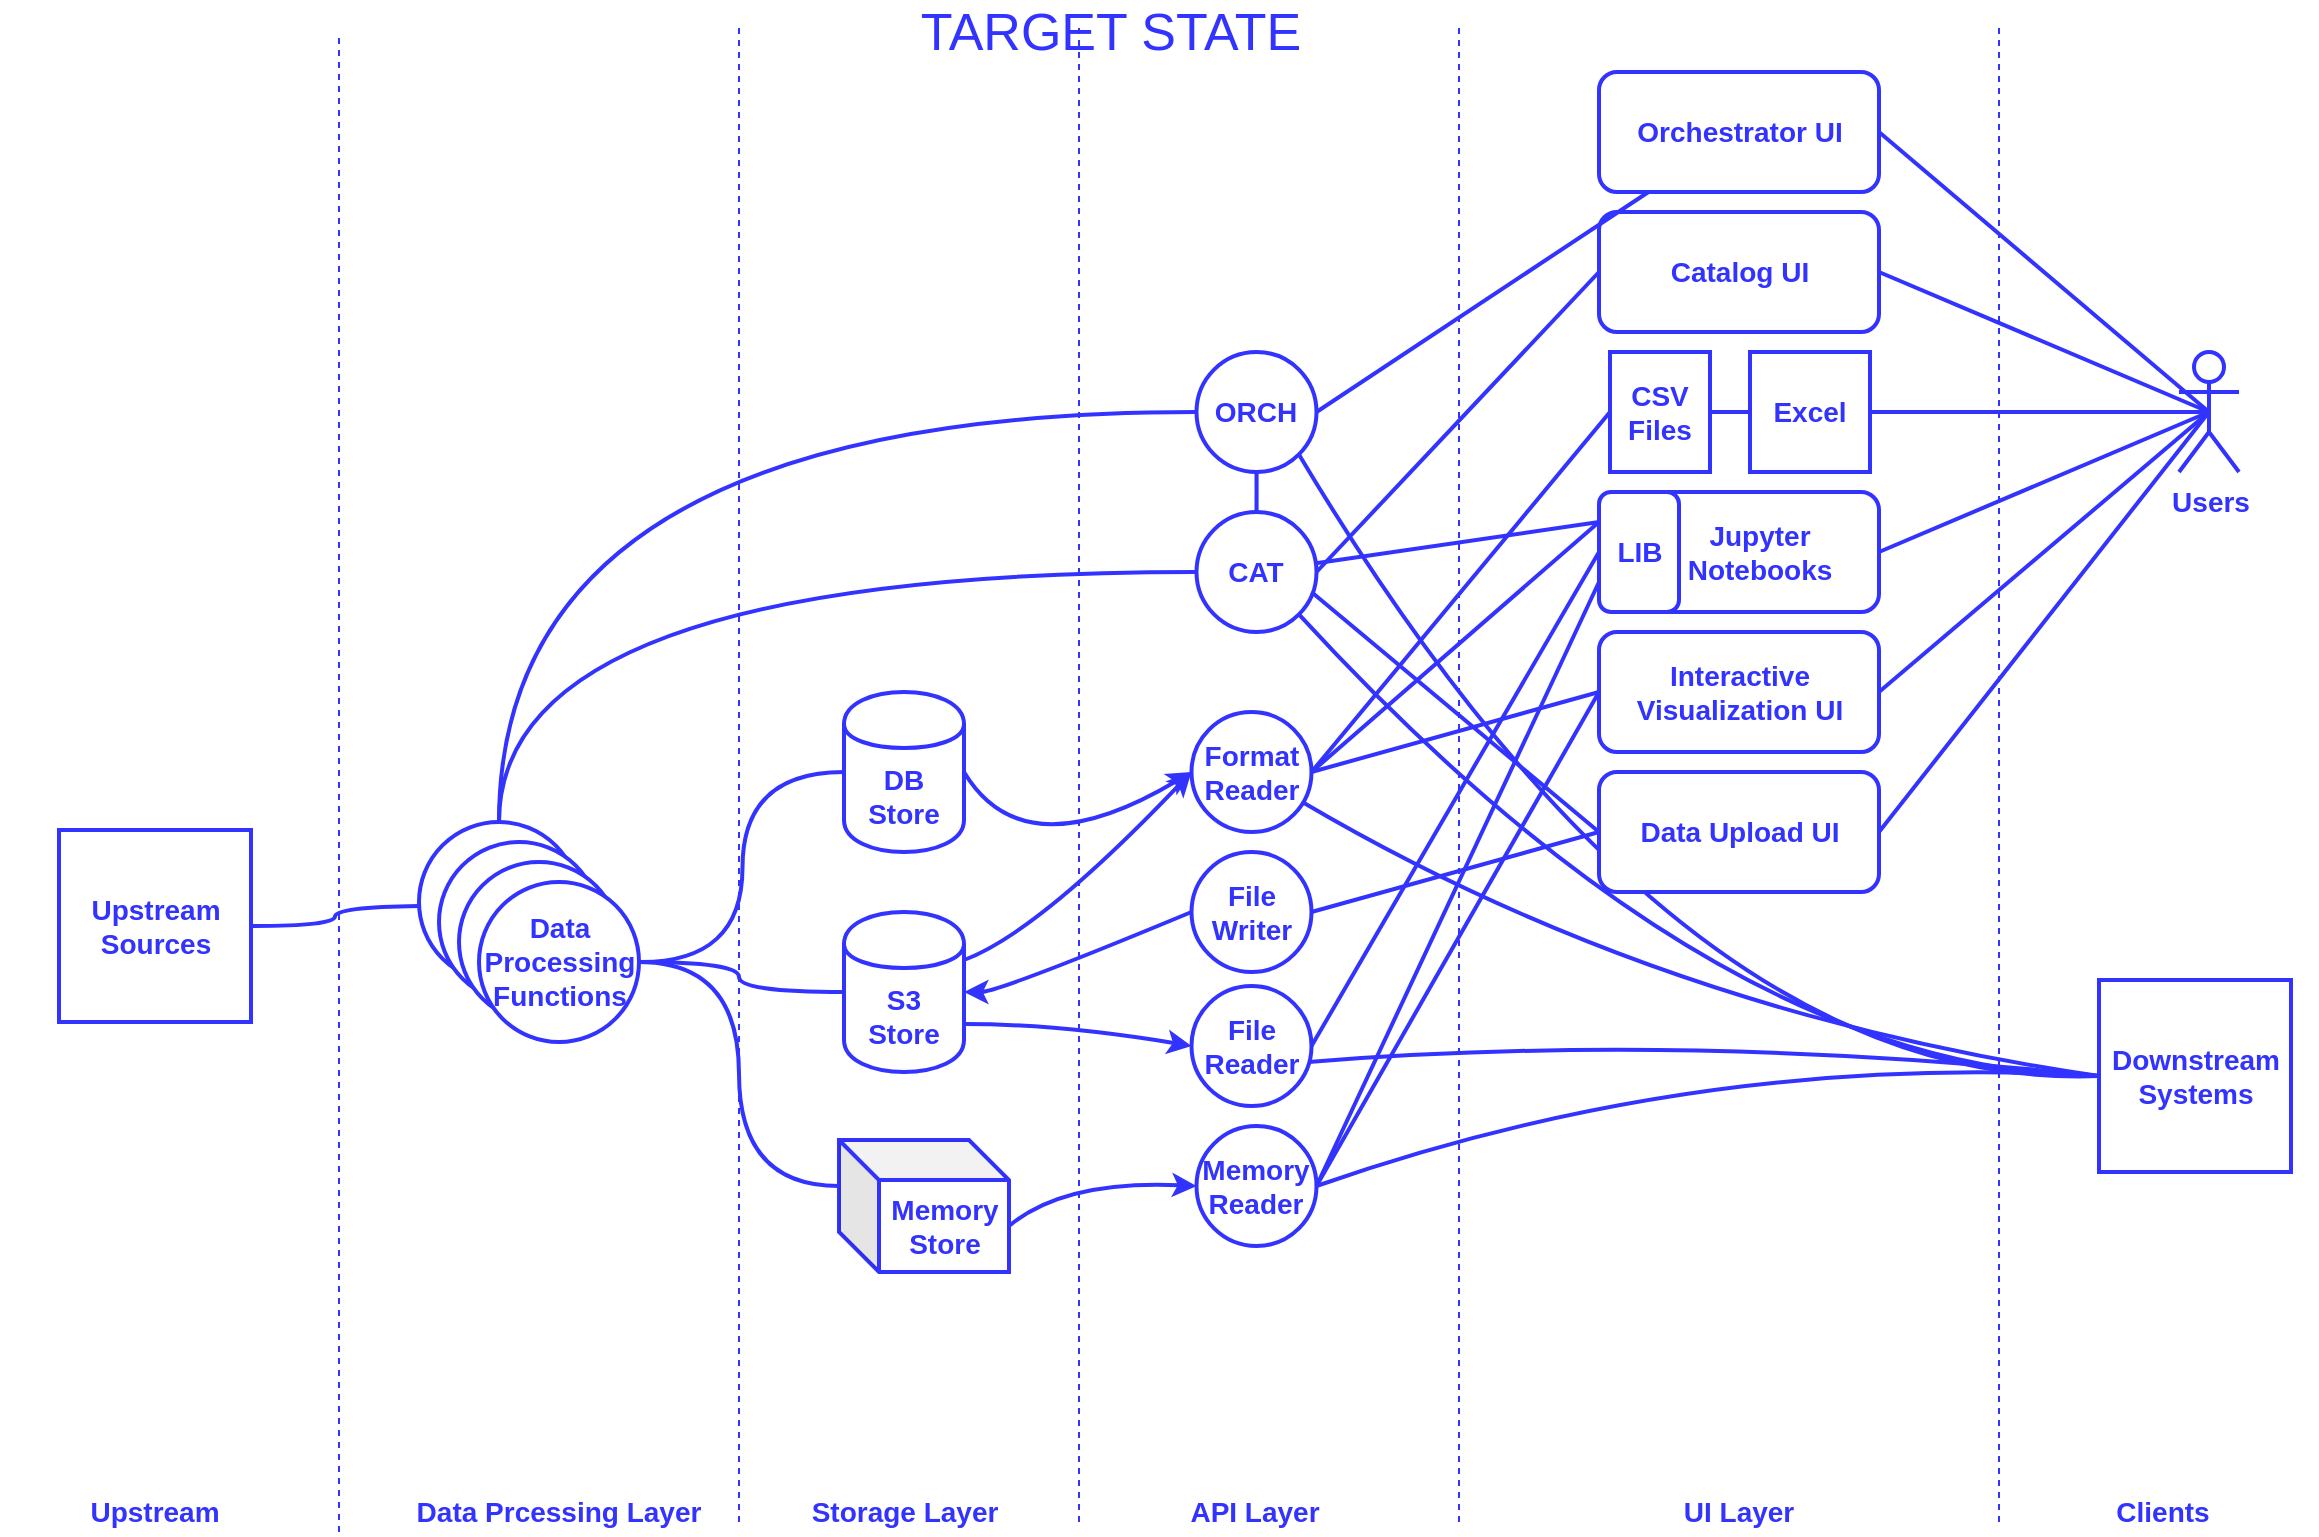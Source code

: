 <mxfile version="12.9.12" type="github">
  <diagram id="r2NSekNp3wbSOlfvAG0S" name="Page-1">
    <mxGraphModel dx="1630" dy="925" grid="1" gridSize="10" guides="1" tooltips="1" connect="1" arrows="1" fold="1" page="1" pageScale="1" pageWidth="1169" pageHeight="827" math="0" shadow="0">
      <root>
        <mxCell id="0" />
        <mxCell id="1" parent="0" />
        <mxCell id="Jqj_em_PHmAIY5iKjUlL-1" value="&lt;div&gt;&lt;font style=&quot;font-size: 14px&quot; color=&quot;#3333FF&quot;&gt;&lt;b&gt;S3 &lt;br&gt;&lt;/b&gt;&lt;/font&gt;&lt;/div&gt;&lt;div&gt;&lt;font style=&quot;font-size: 14px&quot; color=&quot;#3333FF&quot;&gt;&lt;b&gt;Store&lt;/b&gt;&lt;/font&gt;&lt;/div&gt;" style="shape=cylinder;whiteSpace=wrap;html=1;boundedLbl=1;backgroundOutline=1;strokeColor=#3333FF;strokeWidth=2;fillColor=#FFFFFF;" parent="1" vertex="1">
          <mxGeometry x="427" y="460" width="60" height="80" as="geometry" />
        </mxCell>
        <mxCell id="Jqj_em_PHmAIY5iKjUlL-2" value="&lt;div&gt;&lt;font style=&quot;font-size: 14px&quot; color=&quot;#3333FF&quot;&gt;&lt;b&gt;DB&lt;br&gt;&lt;/b&gt;&lt;/font&gt;&lt;/div&gt;&lt;div&gt;&lt;font style=&quot;font-size: 14px&quot; color=&quot;#3333FF&quot;&gt;&lt;b&gt;Store&lt;/b&gt;&lt;/font&gt;&lt;/div&gt;" style="shape=cylinder;whiteSpace=wrap;html=1;boundedLbl=1;backgroundOutline=1;strokeColor=#3333FF;strokeWidth=2;fillColor=#FFFFFF;" parent="1" vertex="1">
          <mxGeometry x="427" y="350" width="60" height="80" as="geometry" />
        </mxCell>
        <mxCell id="Jqj_em_PHmAIY5iKjUlL-3" value="&lt;div&gt;&lt;font style=&quot;font-size: 14px&quot;&gt;&lt;b&gt;&lt;font style=&quot;font-size: 14px&quot; color=&quot;#3333FF&quot;&gt;Format&lt;br&gt;&lt;/font&gt;&lt;/b&gt;&lt;/font&gt;&lt;/div&gt;&lt;div&gt;&lt;font style=&quot;font-size: 14px&quot;&gt;&lt;b&gt;&lt;font style=&quot;font-size: 14px&quot; color=&quot;#3333FF&quot;&gt;Reader &lt;br&gt;&lt;/font&gt;&lt;/b&gt;&lt;/font&gt;&lt;/div&gt;" style="ellipse;whiteSpace=wrap;html=1;aspect=fixed;strokeColor=#3333FF;strokeWidth=2;fillColor=#FFFFFF;" parent="1" vertex="1">
          <mxGeometry x="600.75" y="360" width="60" height="60" as="geometry" />
        </mxCell>
        <mxCell id="Jqj_em_PHmAIY5iKjUlL-4" value="&lt;div style=&quot;font-size: 14px&quot;&gt;&lt;font style=&quot;font-size: 14px&quot;&gt;&lt;b&gt;&lt;font style=&quot;font-size: 14px&quot; color=&quot;#3333FF&quot;&gt;Memory&lt;/font&gt;&lt;/b&gt;&lt;/font&gt;&lt;/div&gt;&lt;div style=&quot;font-size: 14px&quot;&gt;&lt;font style=&quot;font-size: 14px&quot;&gt;&lt;b&gt;&lt;font style=&quot;font-size: 14px&quot; color=&quot;#3333FF&quot;&gt;Store&lt;br&gt;&lt;/font&gt;&lt;/b&gt;&lt;/font&gt;&lt;/div&gt;" style="shape=cube;whiteSpace=wrap;html=1;boundedLbl=1;backgroundOutline=1;darkOpacity=0.05;darkOpacity2=0.1;strokeColor=#3333FF;strokeWidth=2;fillColor=#FFFFFF;" parent="1" vertex="1">
          <mxGeometry x="424.5" y="574" width="85" height="66" as="geometry" />
        </mxCell>
        <mxCell id="Jqj_em_PHmAIY5iKjUlL-5" value="&lt;div&gt;&lt;font style=&quot;font-size: 14px&quot;&gt;&lt;b&gt;&lt;font style=&quot;font-size: 14px&quot; color=&quot;#3333FF&quot;&gt;File&lt;/font&gt;&lt;/b&gt;&lt;/font&gt;&lt;/div&gt;&lt;div&gt;&lt;font style=&quot;font-size: 14px&quot;&gt;&lt;b&gt;&lt;font style=&quot;font-size: 14px&quot; color=&quot;#3333FF&quot;&gt;Reader&lt;/font&gt;&lt;/b&gt;&lt;/font&gt;&lt;/div&gt;" style="ellipse;whiteSpace=wrap;html=1;aspect=fixed;strokeColor=#3333FF;strokeWidth=2;fillColor=#FFFFFF;" parent="1" vertex="1">
          <mxGeometry x="600.75" y="497" width="60" height="60" as="geometry" />
        </mxCell>
        <mxCell id="Jqj_em_PHmAIY5iKjUlL-6" value="&lt;div&gt;&lt;font style=&quot;font-size: 14px&quot;&gt;&lt;b&gt;&lt;font style=&quot;font-size: 14px&quot; color=&quot;#3333FF&quot;&gt;Memory&lt;/font&gt;&lt;/b&gt;&lt;/font&gt;&lt;/div&gt;&lt;div&gt;&lt;font style=&quot;font-size: 14px&quot;&gt;&lt;b&gt;&lt;font style=&quot;font-size: 14px&quot; color=&quot;#3333FF&quot;&gt;Reader&lt;/font&gt;&lt;/b&gt;&lt;/font&gt;&lt;/div&gt;" style="ellipse;whiteSpace=wrap;html=1;aspect=fixed;strokeColor=#3333FF;strokeWidth=2;fillColor=#FFFFFF;" parent="1" vertex="1">
          <mxGeometry x="603.25" y="567" width="60" height="60" as="geometry" />
        </mxCell>
        <mxCell id="Jqj_em_PHmAIY5iKjUlL-7" value="" style="endArrow=classic;html=1;exitX=1;exitY=0.5;exitDx=0;exitDy=0;entryX=0;entryY=0.5;entryDx=0;entryDy=0;strokeColor=#3333FF;strokeWidth=2;curved=1;" parent="1" source="Jqj_em_PHmAIY5iKjUlL-2" target="Jqj_em_PHmAIY5iKjUlL-3" edge="1">
          <mxGeometry width="50" height="50" relative="1" as="geometry">
            <mxPoint x="587" y="630" as="sourcePoint" />
            <mxPoint x="637" y="580" as="targetPoint" />
            <Array as="points">
              <mxPoint x="517" y="440" />
            </Array>
          </mxGeometry>
        </mxCell>
        <mxCell id="Jqj_em_PHmAIY5iKjUlL-8" value="" style="endArrow=classic;html=1;exitX=1;exitY=0.3;exitDx=0;exitDy=0;entryX=0;entryY=0.5;entryDx=0;entryDy=0;strokeColor=#3333FF;strokeWidth=2;curved=1;" parent="1" source="Jqj_em_PHmAIY5iKjUlL-1" target="Jqj_em_PHmAIY5iKjUlL-3" edge="1">
          <mxGeometry width="50" height="50" relative="1" as="geometry">
            <mxPoint x="497" y="400" as="sourcePoint" />
            <mxPoint x="577" y="480" as="targetPoint" />
            <Array as="points">
              <mxPoint x="524.5" y="470" />
            </Array>
          </mxGeometry>
        </mxCell>
        <mxCell id="Jqj_em_PHmAIY5iKjUlL-10" value="" style="endArrow=classic;html=1;exitX=1;exitY=0.7;exitDx=0;exitDy=0;entryX=0;entryY=0.5;entryDx=0;entryDy=0;strokeColor=#3333FF;strokeWidth=2;curved=1;" parent="1" source="Jqj_em_PHmAIY5iKjUlL-1" target="Jqj_em_PHmAIY5iKjUlL-5" edge="1">
          <mxGeometry width="50" height="50" relative="1" as="geometry">
            <mxPoint x="497" y="500" as="sourcePoint" />
            <mxPoint x="577" y="480" as="targetPoint" />
            <Array as="points">
              <mxPoint x="534.5" y="516" />
            </Array>
          </mxGeometry>
        </mxCell>
        <mxCell id="Jqj_em_PHmAIY5iKjUlL-13" value="" style="endArrow=classic;html=1;exitX=0;exitY=0;exitDx=85;exitDy=43;entryX=0;entryY=0.5;entryDx=0;entryDy=0;strokeColor=#3333FF;strokeWidth=2;exitPerimeter=0;curved=1;" parent="1" source="Jqj_em_PHmAIY5iKjUlL-4" target="Jqj_em_PHmAIY5iKjUlL-6" edge="1">
          <mxGeometry width="50" height="50" relative="1" as="geometry">
            <mxPoint x="497" y="530" as="sourcePoint" />
            <mxPoint x="597" y="524" as="targetPoint" />
            <Array as="points">
              <mxPoint x="537" y="594" />
            </Array>
          </mxGeometry>
        </mxCell>
        <mxCell id="7FE6NqRmgV_VChoBoQVg-7" style="edgeStyle=orthogonalEdgeStyle;rounded=0;orthogonalLoop=1;jettySize=auto;html=1;exitX=0.5;exitY=1;exitDx=0;exitDy=0;endArrow=none;endFill=0;strokeColor=#3333FF;strokeWidth=2;fontSize=14;fontColor=#3333FF;" edge="1" parent="1" source="Jqj_em_PHmAIY5iKjUlL-14" target="Jqj_em_PHmAIY5iKjUlL-15">
          <mxGeometry relative="1" as="geometry" />
        </mxCell>
        <mxCell id="Jqj_em_PHmAIY5iKjUlL-14" value="&lt;font color=&quot;#3333FF&quot;&gt;&lt;b&gt;&lt;font style=&quot;font-size: 14px&quot;&gt;ORCH&lt;/font&gt;&lt;/b&gt;&lt;/font&gt;" style="ellipse;whiteSpace=wrap;html=1;aspect=fixed;strokeColor=#3333FF;strokeWidth=2;fillColor=#FFFFFF;" parent="1" vertex="1">
          <mxGeometry x="603.25" y="180" width="60" height="60" as="geometry" />
        </mxCell>
        <mxCell id="Jqj_em_PHmAIY5iKjUlL-15" value="&lt;div&gt;&lt;font style=&quot;font-size: 14px&quot;&gt;&lt;b&gt;&lt;font style=&quot;font-size: 14px&quot; color=&quot;#3333FF&quot;&gt;CAT&lt;/font&gt;&lt;/b&gt;&lt;/font&gt;&lt;/div&gt;" style="ellipse;whiteSpace=wrap;html=1;aspect=fixed;strokeColor=#3333FF;strokeWidth=2;fillColor=#FFFFFF;" parent="1" vertex="1">
          <mxGeometry x="603.25" y="260" width="60" height="60" as="geometry" />
        </mxCell>
        <mxCell id="Jqj_em_PHmAIY5iKjUlL-16" value="&lt;font color=&quot;#3333FF&quot;&gt;&lt;b&gt;&lt;font style=&quot;font-size: 14px&quot;&gt;Orchestrator UI&lt;/font&gt;&lt;/b&gt;&lt;/font&gt;" style="rounded=1;whiteSpace=wrap;html=1;strokeColor=#3333FF;strokeWidth=2;fillColor=#FFFFFF;" parent="1" vertex="1">
          <mxGeometry x="804.5" y="40" width="140" height="60" as="geometry" />
        </mxCell>
        <mxCell id="Jqj_em_PHmAIY5iKjUlL-17" value="&lt;font color=&quot;#3333FF&quot;&gt;&lt;b&gt;&lt;font style=&quot;font-size: 14px&quot;&gt;Catalog UI&lt;/font&gt;&lt;/b&gt;&lt;/font&gt;" style="rounded=1;whiteSpace=wrap;html=1;strokeColor=#3333FF;strokeWidth=2;fillColor=#FFFFFF;" parent="1" vertex="1">
          <mxGeometry x="804.5" y="110" width="140" height="60" as="geometry" />
        </mxCell>
        <mxCell id="Jqj_em_PHmAIY5iKjUlL-18" value="&lt;font size=&quot;1&quot; color=&quot;#3333FF&quot;&gt;&lt;b style=&quot;font-size: 14px&quot;&gt;Users&lt;/b&gt;&lt;/font&gt;" style="shape=umlActor;verticalLabelPosition=bottom;labelBackgroundColor=#ffffff;verticalAlign=top;html=1;strokeColor=#3333FF;strokeWidth=2;fillColor=#FFFFFF;" parent="1" vertex="1">
          <mxGeometry x="1094.5" y="180" width="30" height="60" as="geometry" />
        </mxCell>
        <mxCell id="Jqj_em_PHmAIY5iKjUlL-19" value="" style="endArrow=none;html=1;strokeColor=#3333FF;strokeWidth=2;exitX=1;exitY=0.5;exitDx=0;exitDy=0;endFill=0;" parent="1" source="Jqj_em_PHmAIY5iKjUlL-14" target="Jqj_em_PHmAIY5iKjUlL-16" edge="1">
          <mxGeometry width="50" height="50" relative="1" as="geometry">
            <mxPoint x="654.5" y="640" as="sourcePoint" />
            <mxPoint x="704.5" y="590" as="targetPoint" />
          </mxGeometry>
        </mxCell>
        <mxCell id="Jqj_em_PHmAIY5iKjUlL-20" value="" style="endArrow=none;html=1;strokeColor=#3333FF;strokeWidth=2;exitX=1;exitY=0.5;exitDx=0;exitDy=0;entryX=0;entryY=0.5;entryDx=0;entryDy=0;endFill=0;" parent="1" source="Jqj_em_PHmAIY5iKjUlL-15" target="Jqj_em_PHmAIY5iKjUlL-17" edge="1">
          <mxGeometry width="50" height="50" relative="1" as="geometry">
            <mxPoint x="657" y="230" as="sourcePoint" />
            <mxPoint x="717" y="230" as="targetPoint" />
          </mxGeometry>
        </mxCell>
        <mxCell id="Jqj_em_PHmAIY5iKjUlL-21" value="" style="endArrow=none;html=1;strokeColor=#3333FF;strokeWidth=2;exitX=1;exitY=0.5;exitDx=0;exitDy=0;entryX=0.5;entryY=0.5;entryDx=0;entryDy=0;entryPerimeter=0;" parent="1" source="Jqj_em_PHmAIY5iKjUlL-16" target="Jqj_em_PHmAIY5iKjUlL-18" edge="1">
          <mxGeometry width="50" height="50" relative="1" as="geometry">
            <mxPoint x="654.5" y="640" as="sourcePoint" />
            <mxPoint x="704.5" y="590" as="targetPoint" />
          </mxGeometry>
        </mxCell>
        <mxCell id="Jqj_em_PHmAIY5iKjUlL-22" value="" style="endArrow=none;html=1;strokeColor=#3333FF;strokeWidth=2;exitX=1;exitY=0.5;exitDx=0;exitDy=0;entryX=0.5;entryY=0.5;entryDx=0;entryDy=0;entryPerimeter=0;" parent="1" source="Jqj_em_PHmAIY5iKjUlL-17" target="Jqj_em_PHmAIY5iKjUlL-18" edge="1">
          <mxGeometry width="50" height="50" relative="1" as="geometry">
            <mxPoint x="837" y="230" as="sourcePoint" />
            <mxPoint x="1014.5" y="258" as="targetPoint" />
          </mxGeometry>
        </mxCell>
        <mxCell id="Jqj_em_PHmAIY5iKjUlL-23" value="&lt;font style=&quot;font-size: 14px&quot; color=&quot;#3333FF&quot;&gt;&lt;b&gt;Interactive Visualization UI&lt;br&gt;&lt;/b&gt;&lt;/font&gt;" style="rounded=1;whiteSpace=wrap;html=1;strokeColor=#3333FF;strokeWidth=2;fillColor=#FFFFFF;" parent="1" vertex="1">
          <mxGeometry x="804.5" y="320" width="140" height="60" as="geometry" />
        </mxCell>
        <mxCell id="Jqj_em_PHmAIY5iKjUlL-24" value="&lt;font style=&quot;font-size: 14px&quot; color=&quot;#3333FF&quot;&gt;&lt;b&gt;Jupyter Notebooks&lt;/b&gt;&lt;/font&gt;" style="rounded=1;whiteSpace=wrap;html=1;strokeColor=#3333FF;strokeWidth=2;fillColor=#FFFFFF;" parent="1" vertex="1">
          <mxGeometry x="824.5" y="250" width="120" height="60" as="geometry" />
        </mxCell>
        <mxCell id="Jqj_em_PHmAIY5iKjUlL-25" value="&lt;font color=&quot;#3333FF&quot;&gt;&lt;b&gt;&lt;font style=&quot;font-size: 14px&quot;&gt;LIB&lt;/font&gt;&lt;/b&gt;&lt;/font&gt;" style="rounded=1;whiteSpace=wrap;html=1;strokeColor=#3333FF;strokeWidth=2;fillColor=#FFFFFF;" parent="1" vertex="1">
          <mxGeometry x="804.5" y="250" width="40" height="60" as="geometry" />
        </mxCell>
        <mxCell id="Jqj_em_PHmAIY5iKjUlL-27" value="" style="endArrow=none;html=1;strokeColor=#3333FF;strokeWidth=2;exitX=1;exitY=0.5;exitDx=0;exitDy=0;entryX=0;entryY=0.5;entryDx=0;entryDy=0;endFill=0;" parent="1" source="Jqj_em_PHmAIY5iKjUlL-5" target="Jqj_em_PHmAIY5iKjUlL-25" edge="1">
          <mxGeometry width="50" height="50" relative="1" as="geometry">
            <mxPoint x="654.5" y="620" as="sourcePoint" />
            <mxPoint x="704.5" y="570" as="targetPoint" />
          </mxGeometry>
        </mxCell>
        <mxCell id="Jqj_em_PHmAIY5iKjUlL-28" value="" style="endArrow=none;html=1;strokeColor=#3333FF;strokeWidth=2;exitX=1;exitY=0.5;exitDx=0;exitDy=0;entryX=0;entryY=0.75;entryDx=0;entryDy=0;endFill=0;" parent="1" source="Jqj_em_PHmAIY5iKjUlL-6" target="Jqj_em_PHmAIY5iKjUlL-25" edge="1">
          <mxGeometry width="50" height="50" relative="1" as="geometry">
            <mxPoint x="657" y="510" as="sourcePoint" />
            <mxPoint x="704.5" y="520" as="targetPoint" />
          </mxGeometry>
        </mxCell>
        <mxCell id="Jqj_em_PHmAIY5iKjUlL-30" value="" style="endArrow=none;html=1;strokeColor=#3333FF;strokeWidth=2;entryX=0;entryY=0.25;entryDx=0;entryDy=0;exitX=1;exitY=0.5;exitDx=0;exitDy=0;endFill=0;" parent="1" source="Jqj_em_PHmAIY5iKjUlL-3" target="Jqj_em_PHmAIY5iKjUlL-25" edge="1">
          <mxGeometry width="50" height="50" relative="1" as="geometry">
            <mxPoint x="649.5" y="428" as="sourcePoint" />
            <mxPoint x="704.5" y="570" as="targetPoint" />
          </mxGeometry>
        </mxCell>
        <mxCell id="Jqj_em_PHmAIY5iKjUlL-31" value="" style="endArrow=none;html=1;strokeColor=#3333FF;strokeWidth=2;exitX=1;exitY=0.5;exitDx=0;exitDy=0;entryX=0;entryY=0.5;entryDx=0;entryDy=0;endFill=0;" parent="1" source="Jqj_em_PHmAIY5iKjUlL-3" target="Jqj_em_PHmAIY5iKjUlL-23" edge="1">
          <mxGeometry width="50" height="50" relative="1" as="geometry">
            <mxPoint x="654.5" y="620" as="sourcePoint" />
            <mxPoint x="704.5" y="570" as="targetPoint" />
          </mxGeometry>
        </mxCell>
        <mxCell id="Jqj_em_PHmAIY5iKjUlL-32" value="" style="endArrow=none;html=1;strokeColor=#3333FF;strokeWidth=2;exitX=1;exitY=0.5;exitDx=0;exitDy=0;entryX=0;entryY=0.5;entryDx=0;entryDy=0;endFill=0;" parent="1" source="Jqj_em_PHmAIY5iKjUlL-6" target="Jqj_em_PHmAIY5iKjUlL-23" edge="1">
          <mxGeometry width="50" height="50" relative="1" as="geometry">
            <mxPoint x="654.5" y="620" as="sourcePoint" />
            <mxPoint x="704.5" y="570" as="targetPoint" />
          </mxGeometry>
        </mxCell>
        <mxCell id="Jqj_em_PHmAIY5iKjUlL-34" value="&lt;font size=&quot;1&quot; color=&quot;#3333FF&quot;&gt;&lt;b style=&quot;font-size: 14px&quot;&gt;Excel &lt;br&gt;&lt;/b&gt;&lt;/font&gt;" style="rounded=0;whiteSpace=wrap;html=1;strokeColor=#3333FF;strokeWidth=2;fillColor=#FFFFFF;" parent="1" vertex="1">
          <mxGeometry x="880" y="180" width="60" height="60" as="geometry" />
        </mxCell>
        <mxCell id="Jqj_em_PHmAIY5iKjUlL-35" value="" style="endArrow=none;html=1;strokeColor=#3333FF;strokeWidth=2;exitX=1;exitY=0.5;exitDx=0;exitDy=0;entryX=0;entryY=0.5;entryDx=0;entryDy=0;endFill=0;" parent="1" source="Jqj_em_PHmAIY5iKjUlL-3" target="7FE6NqRmgV_VChoBoQVg-5" edge="1">
          <mxGeometry width="50" height="50" relative="1" as="geometry">
            <mxPoint x="654.5" y="620" as="sourcePoint" />
            <mxPoint x="704.5" y="570" as="targetPoint" />
          </mxGeometry>
        </mxCell>
        <mxCell id="Jqj_em_PHmAIY5iKjUlL-37" value="" style="endArrow=none;html=1;strokeColor=#3333FF;strokeWidth=2;entryX=1;entryY=0.5;entryDx=0;entryDy=0;exitX=0.5;exitY=0.5;exitDx=0;exitDy=0;exitPerimeter=0;" parent="1" source="Jqj_em_PHmAIY5iKjUlL-18" target="Jqj_em_PHmAIY5iKjUlL-34" edge="1">
          <mxGeometry width="50" height="50" relative="1" as="geometry">
            <mxPoint x="654.5" y="620" as="sourcePoint" />
            <mxPoint x="704.5" y="570" as="targetPoint" />
          </mxGeometry>
        </mxCell>
        <mxCell id="Jqj_em_PHmAIY5iKjUlL-38" value="" style="endArrow=none;html=1;strokeColor=#3333FF;strokeWidth=2;entryX=1;entryY=0.5;entryDx=0;entryDy=0;exitX=0.5;exitY=0.5;exitDx=0;exitDy=0;exitPerimeter=0;" parent="1" source="Jqj_em_PHmAIY5iKjUlL-18" target="Jqj_em_PHmAIY5iKjUlL-24" edge="1">
          <mxGeometry width="50" height="50" relative="1" as="geometry">
            <mxPoint x="1094.5" y="410" as="sourcePoint" />
            <mxPoint x="894.5" y="420" as="targetPoint" />
          </mxGeometry>
        </mxCell>
        <mxCell id="Jqj_em_PHmAIY5iKjUlL-39" value="" style="endArrow=none;html=1;strokeColor=#3333FF;strokeWidth=2;entryX=1;entryY=0.5;entryDx=0;entryDy=0;exitX=0.5;exitY=0.5;exitDx=0;exitDy=0;exitPerimeter=0;" parent="1" source="Jqj_em_PHmAIY5iKjUlL-18" target="Jqj_em_PHmAIY5iKjUlL-23" edge="1">
          <mxGeometry width="50" height="50" relative="1" as="geometry">
            <mxPoint x="1104.5" y="330" as="sourcePoint" />
            <mxPoint x="904.5" y="430" as="targetPoint" />
          </mxGeometry>
        </mxCell>
        <mxCell id="fJw50IXRXmYTmHG4fuBE-7" value="&lt;div&gt;&lt;font size=&quot;1&quot; color=&quot;#3333FF&quot;&gt;&lt;b style=&quot;font-size: 14px&quot;&gt;Downstream&lt;/b&gt;&lt;/font&gt;&lt;/div&gt;&lt;div&gt;&lt;font size=&quot;1&quot; color=&quot;#3333FF&quot;&gt;&lt;b style=&quot;font-size: 14px&quot;&gt;Systems&lt;/b&gt;&lt;/font&gt;&lt;/div&gt;" style="whiteSpace=wrap;html=1;aspect=fixed;strokeColor=#3333FF;strokeWidth=2;fillColor=#FFFFFF;" parent="1" vertex="1">
          <mxGeometry x="1054.5" y="494" width="96" height="96" as="geometry" />
        </mxCell>
        <mxCell id="fJw50IXRXmYTmHG4fuBE-11" value="" style="endArrow=none;html=1;strokeColor=#3333FF;strokeWidth=2;entryX=0;entryY=0.5;entryDx=0;entryDy=0;curved=1;endFill=0;" parent="1" source="Jqj_em_PHmAIY5iKjUlL-3" target="fJw50IXRXmYTmHG4fuBE-7" edge="1">
          <mxGeometry width="50" height="50" relative="1" as="geometry">
            <mxPoint x="624.5" y="500" as="sourcePoint" />
            <mxPoint x="674.5" y="450" as="targetPoint" />
            <Array as="points">
              <mxPoint x="834.5" y="510" />
            </Array>
          </mxGeometry>
        </mxCell>
        <mxCell id="fJw50IXRXmYTmHG4fuBE-12" value="" style="endArrow=none;html=1;strokeColor=#3333FF;strokeWidth=2;entryX=0;entryY=0.5;entryDx=0;entryDy=0;curved=1;exitX=0.975;exitY=0.633;exitDx=0;exitDy=0;exitPerimeter=0;endFill=0;" parent="1" source="Jqj_em_PHmAIY5iKjUlL-5" target="fJw50IXRXmYTmHG4fuBE-7" edge="1">
          <mxGeometry width="50" height="50" relative="1" as="geometry">
            <mxPoint x="651.811" y="432.414" as="sourcePoint" />
            <mxPoint x="1064.5" y="549" as="targetPoint" />
            <Array as="points">
              <mxPoint x="844.5" y="520" />
            </Array>
          </mxGeometry>
        </mxCell>
        <mxCell id="fJw50IXRXmYTmHG4fuBE-13" value="" style="endArrow=none;html=1;strokeColor=#3333FF;strokeWidth=2;entryX=0;entryY=0.5;entryDx=0;entryDy=0;curved=1;exitX=1;exitY=0.5;exitDx=0;exitDy=0;endFill=0;" parent="1" source="Jqj_em_PHmAIY5iKjUlL-6" target="fJw50IXRXmYTmHG4fuBE-7" edge="1">
          <mxGeometry width="50" height="50" relative="1" as="geometry">
            <mxPoint x="661.811" y="442.414" as="sourcePoint" />
            <mxPoint x="1074.5" y="559" as="targetPoint" />
            <Array as="points">
              <mxPoint x="854.5" y="530" />
            </Array>
          </mxGeometry>
        </mxCell>
        <mxCell id="fJw50IXRXmYTmHG4fuBE-14" value="" style="endArrow=none;html=1;strokeColor=#3333FF;strokeWidth=2;curved=1;exitX=1;exitY=1;exitDx=0;exitDy=0;entryX=0;entryY=0.5;entryDx=0;entryDy=0;endFill=0;" parent="1" source="Jqj_em_PHmAIY5iKjUlL-15" target="fJw50IXRXmYTmHG4fuBE-7" edge="1">
          <mxGeometry width="50" height="50" relative="1" as="geometry">
            <mxPoint x="671.811" y="452.414" as="sourcePoint" />
            <mxPoint x="1044.5" y="540" as="targetPoint" />
            <Array as="points">
              <mxPoint x="864.5" y="540" />
            </Array>
          </mxGeometry>
        </mxCell>
        <mxCell id="fJw50IXRXmYTmHG4fuBE-15" value="" style="endArrow=none;html=1;strokeColor=#3333FF;strokeWidth=2;curved=1;exitX=1;exitY=1;exitDx=0;exitDy=0;entryX=0;entryY=0.5;entryDx=0;entryDy=0;endFill=0;" parent="1" source="Jqj_em_PHmAIY5iKjUlL-14" target="fJw50IXRXmYTmHG4fuBE-7" edge="1">
          <mxGeometry width="50" height="50" relative="1" as="geometry">
            <mxPoint x="681.811" y="462.414" as="sourcePoint" />
            <mxPoint x="1044.5" y="540" as="targetPoint" />
            <Array as="points">
              <mxPoint x="844.5" y="550" />
            </Array>
          </mxGeometry>
        </mxCell>
        <mxCell id="fJw50IXRXmYTmHG4fuBE-22" value="&lt;font style=&quot;font-size: 14px&quot; color=&quot;#3333FF&quot;&gt;&lt;b&gt;Data Upload UI&lt;br&gt;&lt;/b&gt;&lt;/font&gt;" style="rounded=1;whiteSpace=wrap;html=1;strokeColor=#3333FF;strokeWidth=2;fillColor=#FFFFFF;" parent="1" vertex="1">
          <mxGeometry x="804.5" y="390" width="140" height="60" as="geometry" />
        </mxCell>
        <mxCell id="fJw50IXRXmYTmHG4fuBE-23" value="&lt;div&gt;&lt;font style=&quot;font-size: 14px&quot;&gt;&lt;b&gt;&lt;font style=&quot;font-size: 14px&quot; color=&quot;#3333FF&quot;&gt;File Writer&lt;br&gt;&lt;/font&gt;&lt;/b&gt;&lt;/font&gt;&lt;/div&gt;" style="ellipse;whiteSpace=wrap;html=1;aspect=fixed;strokeColor=#3333FF;strokeWidth=2;fillColor=#FFFFFF;" parent="1" vertex="1">
          <mxGeometry x="600.75" y="430" width="60" height="60" as="geometry" />
        </mxCell>
        <mxCell id="fJw50IXRXmYTmHG4fuBE-24" value="" style="endArrow=classic;html=1;strokeColor=#3333FF;strokeWidth=2;exitX=0;exitY=0.5;exitDx=0;exitDy=0;entryX=1;entryY=0.5;entryDx=0;entryDy=0;curved=1;" parent="1" source="fJw50IXRXmYTmHG4fuBE-23" target="Jqj_em_PHmAIY5iKjUlL-1" edge="1">
          <mxGeometry width="50" height="50" relative="1" as="geometry">
            <mxPoint x="624.5" y="500" as="sourcePoint" />
            <mxPoint x="674.5" y="450" as="targetPoint" />
            <Array as="points">
              <mxPoint x="504.5" y="500" />
            </Array>
          </mxGeometry>
        </mxCell>
        <mxCell id="fJw50IXRXmYTmHG4fuBE-25" value="" style="endArrow=none;html=1;strokeColor=#3333FF;strokeWidth=2;entryX=0;entryY=0.5;entryDx=0;entryDy=0;exitX=1;exitY=0.5;exitDx=0;exitDy=0;" parent="1" source="fJw50IXRXmYTmHG4fuBE-23" target="fJw50IXRXmYTmHG4fuBE-22" edge="1">
          <mxGeometry width="50" height="50" relative="1" as="geometry">
            <mxPoint x="624.5" y="500" as="sourcePoint" />
            <mxPoint x="674.5" y="450" as="targetPoint" />
          </mxGeometry>
        </mxCell>
        <mxCell id="fJw50IXRXmYTmHG4fuBE-26" value="" style="endArrow=none;html=1;strokeColor=#3333FF;strokeWidth=2;entryX=0;entryY=0.5;entryDx=0;entryDy=0;exitX=0.958;exitY=0.667;exitDx=0;exitDy=0;exitPerimeter=0;" parent="1" source="Jqj_em_PHmAIY5iKjUlL-15" target="fJw50IXRXmYTmHG4fuBE-22" edge="1">
          <mxGeometry width="50" height="50" relative="1" as="geometry">
            <mxPoint x="624.5" y="500" as="sourcePoint" />
            <mxPoint x="674.5" y="450" as="targetPoint" />
          </mxGeometry>
        </mxCell>
        <mxCell id="fJw50IXRXmYTmHG4fuBE-36" style="edgeStyle=orthogonalEdgeStyle;curved=1;orthogonalLoop=1;jettySize=auto;html=1;exitX=0.5;exitY=0;exitDx=0;exitDy=0;entryX=0;entryY=0.5;entryDx=0;entryDy=0;endArrow=none;endFill=0;strokeColor=#3333FF;strokeWidth=2;" parent="1" source="fJw50IXRXmYTmHG4fuBE-27" target="Jqj_em_PHmAIY5iKjUlL-14" edge="1">
          <mxGeometry relative="1" as="geometry" />
        </mxCell>
        <mxCell id="fJw50IXRXmYTmHG4fuBE-38" style="edgeStyle=orthogonalEdgeStyle;curved=1;orthogonalLoop=1;jettySize=auto;html=1;exitX=0.5;exitY=0;exitDx=0;exitDy=0;entryX=0;entryY=0.5;entryDx=0;entryDy=0;endArrow=none;endFill=0;strokeColor=#3333FF;strokeWidth=2;" parent="1" source="fJw50IXRXmYTmHG4fuBE-27" target="Jqj_em_PHmAIY5iKjUlL-15" edge="1">
          <mxGeometry relative="1" as="geometry" />
        </mxCell>
        <mxCell id="fJw50IXRXmYTmHG4fuBE-27" value="" style="ellipse;whiteSpace=wrap;html=1;aspect=fixed;strokeColor=#3333FF;strokeWidth=2;fillColor=#FFFFFF;" parent="1" vertex="1">
          <mxGeometry x="214.5" y="415" width="80" height="80" as="geometry" />
        </mxCell>
        <mxCell id="fJw50IXRXmYTmHG4fuBE-28" value="" style="ellipse;whiteSpace=wrap;html=1;aspect=fixed;strokeColor=#3333FF;strokeWidth=2;fillColor=#FFFFFF;" parent="1" vertex="1">
          <mxGeometry x="224.5" y="425" width="80" height="80" as="geometry" />
        </mxCell>
        <mxCell id="fJw50IXRXmYTmHG4fuBE-29" value="" style="ellipse;whiteSpace=wrap;html=1;aspect=fixed;strokeColor=#3333FF;strokeWidth=2;fillColor=#FFFFFF;" parent="1" vertex="1">
          <mxGeometry x="234.5" y="435" width="80" height="80" as="geometry" />
        </mxCell>
        <mxCell id="fJw50IXRXmYTmHG4fuBE-32" style="edgeStyle=orthogonalEdgeStyle;curved=1;orthogonalLoop=1;jettySize=auto;html=1;entryX=0;entryY=0.5;entryDx=0;entryDy=0;endArrow=none;endFill=0;strokeColor=#3333FF;strokeWidth=2;" parent="1" target="Jqj_em_PHmAIY5iKjUlL-2" edge="1">
          <mxGeometry relative="1" as="geometry">
            <mxPoint x="324.5" y="485" as="sourcePoint" />
          </mxGeometry>
        </mxCell>
        <mxCell id="fJw50IXRXmYTmHG4fuBE-33" style="edgeStyle=orthogonalEdgeStyle;curved=1;orthogonalLoop=1;jettySize=auto;html=1;exitX=1;exitY=0.5;exitDx=0;exitDy=0;entryX=0;entryY=0.5;entryDx=0;entryDy=0;endArrow=none;endFill=0;strokeColor=#3333FF;strokeWidth=2;" parent="1" source="fJw50IXRXmYTmHG4fuBE-30" target="Jqj_em_PHmAIY5iKjUlL-1" edge="1">
          <mxGeometry relative="1" as="geometry">
            <Array as="points">
              <mxPoint x="374.5" y="485" />
              <mxPoint x="374.5" y="500" />
            </Array>
          </mxGeometry>
        </mxCell>
        <mxCell id="fJw50IXRXmYTmHG4fuBE-34" style="edgeStyle=orthogonalEdgeStyle;curved=1;orthogonalLoop=1;jettySize=auto;html=1;exitX=1;exitY=0.5;exitDx=0;exitDy=0;entryX=0;entryY=0;entryDx=0;entryDy=23;entryPerimeter=0;endArrow=none;endFill=0;strokeColor=#3333FF;strokeWidth=2;" parent="1" source="fJw50IXRXmYTmHG4fuBE-30" target="Jqj_em_PHmAIY5iKjUlL-4" edge="1">
          <mxGeometry relative="1" as="geometry" />
        </mxCell>
        <mxCell id="fJw50IXRXmYTmHG4fuBE-30" value="&lt;div&gt;&lt;font size=&quot;1&quot; color=&quot;#3333FF&quot;&gt;&lt;b style=&quot;font-size: 14px&quot;&gt;Data Processing&lt;/b&gt;&lt;/font&gt;&lt;/div&gt;&lt;div&gt;&lt;font size=&quot;1&quot; color=&quot;#3333FF&quot;&gt;&lt;b style=&quot;font-size: 14px&quot;&gt;Functions&lt;/b&gt;&lt;/font&gt;&lt;/div&gt;" style="ellipse;whiteSpace=wrap;html=1;aspect=fixed;strokeColor=#3333FF;strokeWidth=2;fillColor=#FFFFFF;" parent="1" vertex="1">
          <mxGeometry x="244.5" y="445" width="80" height="80" as="geometry" />
        </mxCell>
        <mxCell id="fJw50IXRXmYTmHG4fuBE-41" style="edgeStyle=orthogonalEdgeStyle;curved=1;orthogonalLoop=1;jettySize=auto;html=1;exitX=1;exitY=0.5;exitDx=0;exitDy=0;endArrow=none;endFill=0;strokeColor=#3333FF;strokeWidth=2;" parent="1" source="fJw50IXRXmYTmHG4fuBE-39" edge="1">
          <mxGeometry relative="1" as="geometry">
            <mxPoint x="214.5" y="457" as="targetPoint" />
          </mxGeometry>
        </mxCell>
        <mxCell id="fJw50IXRXmYTmHG4fuBE-39" value="&lt;font style=&quot;font-size: 14px&quot; color=&quot;#3333FF&quot;&gt;&lt;b&gt;Upstream Sources&lt;/b&gt;&lt;/font&gt;" style="whiteSpace=wrap;html=1;aspect=fixed;strokeColor=#3333FF;strokeWidth=2;fillColor=#FFFFFF;" parent="1" vertex="1">
          <mxGeometry x="34.5" y="419" width="96" height="96" as="geometry" />
        </mxCell>
        <mxCell id="fJw50IXRXmYTmHG4fuBE-42" value="" style="endArrow=none;dashed=1;html=1;strokeColor=#3333FF;strokeWidth=1;" parent="1" edge="1">
          <mxGeometry width="50" height="50" relative="1" as="geometry">
            <mxPoint x="174.5" y="770" as="sourcePoint" />
            <mxPoint x="174.5" y="20" as="targetPoint" />
          </mxGeometry>
        </mxCell>
        <mxCell id="fJw50IXRXmYTmHG4fuBE-43" value="" style="endArrow=none;dashed=1;html=1;strokeColor=#3333FF;strokeWidth=1;" parent="1" edge="1">
          <mxGeometry width="50" height="50" relative="1" as="geometry">
            <mxPoint x="374.5" y="765" as="sourcePoint" />
            <mxPoint x="374.5" y="15" as="targetPoint" />
          </mxGeometry>
        </mxCell>
        <mxCell id="fJw50IXRXmYTmHG4fuBE-44" value="" style="endArrow=none;dashed=1;html=1;strokeColor=#3333FF;strokeWidth=1;" parent="1" edge="1">
          <mxGeometry width="50" height="50" relative="1" as="geometry">
            <mxPoint x="544.5" y="765" as="sourcePoint" />
            <mxPoint x="544.5" y="15" as="targetPoint" />
          </mxGeometry>
        </mxCell>
        <mxCell id="fJw50IXRXmYTmHG4fuBE-45" value="" style="endArrow=none;dashed=1;html=1;strokeColor=#3333FF;strokeWidth=1;" parent="1" edge="1">
          <mxGeometry width="50" height="50" relative="1" as="geometry">
            <mxPoint x="734.5" y="765" as="sourcePoint" />
            <mxPoint x="734.5" y="15" as="targetPoint" />
          </mxGeometry>
        </mxCell>
        <mxCell id="fJw50IXRXmYTmHG4fuBE-46" value="" style="endArrow=none;dashed=1;html=1;strokeColor=#3333FF;strokeWidth=1;" parent="1" edge="1">
          <mxGeometry width="50" height="50" relative="1" as="geometry">
            <mxPoint x="1004.5" y="765" as="sourcePoint" />
            <mxPoint x="1004.5" y="15" as="targetPoint" />
          </mxGeometry>
        </mxCell>
        <mxCell id="fJw50IXRXmYTmHG4fuBE-47" value="&lt;b&gt;&lt;font style=&quot;font-size: 14px&quot; color=&quot;#3333FF&quot;&gt;Data Prcessing Layer&lt;/font&gt;&lt;/b&gt;" style="text;html=1;strokeColor=none;fillColor=none;align=center;verticalAlign=middle;whiteSpace=wrap;rounded=0;" parent="1" vertex="1">
          <mxGeometry x="207" y="750" width="155" height="20" as="geometry" />
        </mxCell>
        <mxCell id="fJw50IXRXmYTmHG4fuBE-48" value="&lt;b&gt;&lt;font style=&quot;font-size: 14px&quot; color=&quot;#3333FF&quot;&gt;Storage Layer&lt;/font&gt;&lt;/b&gt;" style="text;html=1;strokeColor=none;fillColor=none;align=center;verticalAlign=middle;whiteSpace=wrap;rounded=0;" parent="1" vertex="1">
          <mxGeometry x="379.5" y="750" width="155" height="20" as="geometry" />
        </mxCell>
        <mxCell id="fJw50IXRXmYTmHG4fuBE-49" value="&lt;b&gt;&lt;font style=&quot;font-size: 14px&quot; color=&quot;#3333FF&quot;&gt;API Layer&lt;/font&gt;&lt;/b&gt;" style="text;html=1;strokeColor=none;fillColor=none;align=center;verticalAlign=middle;whiteSpace=wrap;rounded=0;" parent="1" vertex="1">
          <mxGeometry x="554.5" y="750" width="155" height="20" as="geometry" />
        </mxCell>
        <mxCell id="fJw50IXRXmYTmHG4fuBE-50" value="&lt;b&gt;&lt;font style=&quot;font-size: 14px&quot; color=&quot;#3333FF&quot;&gt;UI Layer&lt;/font&gt;&lt;/b&gt;" style="text;html=1;strokeColor=none;fillColor=none;align=center;verticalAlign=middle;whiteSpace=wrap;rounded=0;" parent="1" vertex="1">
          <mxGeometry x="797" y="750" width="155" height="20" as="geometry" />
        </mxCell>
        <mxCell id="fJw50IXRXmYTmHG4fuBE-51" value="&lt;b&gt;&lt;font style=&quot;font-size: 14px&quot; color=&quot;#3333FF&quot;&gt;Clients&lt;/font&gt;&lt;/b&gt;" style="text;html=1;strokeColor=none;fillColor=none;align=center;verticalAlign=middle;whiteSpace=wrap;rounded=0;" parent="1" vertex="1">
          <mxGeometry x="1008.5" y="750" width="155" height="20" as="geometry" />
        </mxCell>
        <mxCell id="fJw50IXRXmYTmHG4fuBE-54" value="&lt;font size=&quot;1&quot; color=&quot;#3333FF&quot;&gt;&lt;b style=&quot;font-size: 14px&quot;&gt;Upstream&lt;/b&gt;&lt;/font&gt;" style="text;html=1;strokeColor=none;fillColor=none;align=center;verticalAlign=middle;whiteSpace=wrap;rounded=0;" parent="1" vertex="1">
          <mxGeometry x="5" y="750" width="155" height="20" as="geometry" />
        </mxCell>
        <mxCell id="fJw50IXRXmYTmHG4fuBE-56" value="" style="endArrow=none;html=1;strokeColor=#3333FF;strokeWidth=2;entryX=1;entryY=0.5;entryDx=0;entryDy=0;exitX=0.5;exitY=0.5;exitDx=0;exitDy=0;exitPerimeter=0;" parent="1" source="Jqj_em_PHmAIY5iKjUlL-18" target="fJw50IXRXmYTmHG4fuBE-22" edge="1">
          <mxGeometry width="50" height="50" relative="1" as="geometry">
            <mxPoint x="1119.5" y="220" as="sourcePoint" />
            <mxPoint x="954.5" y="360" as="targetPoint" />
          </mxGeometry>
        </mxCell>
        <mxCell id="fJw50IXRXmYTmHG4fuBE-123" value="TARGET STATE" style="text;html=1;strokeColor=none;fillColor=none;align=center;verticalAlign=middle;whiteSpace=wrap;rounded=0;fontColor=#3333FF;fontSize=26;" parent="1" vertex="1">
          <mxGeometry x="450" y="10" width="220.5" height="20" as="geometry" />
        </mxCell>
        <mxCell id="7FE6NqRmgV_VChoBoQVg-1" value="" style="endArrow=none;html=1;strokeColor=#3333FF;strokeWidth=2;entryX=0;entryY=0.25;entryDx=0;entryDy=0;endFill=0;" edge="1" parent="1" source="Jqj_em_PHmAIY5iKjUlL-15" target="Jqj_em_PHmAIY5iKjUlL-25">
          <mxGeometry width="50" height="50" relative="1" as="geometry">
            <mxPoint x="670.75" y="400" as="sourcePoint" />
            <mxPoint x="814.5" y="275" as="targetPoint" />
          </mxGeometry>
        </mxCell>
        <mxCell id="7FE6NqRmgV_VChoBoQVg-6" style="edgeStyle=orthogonalEdgeStyle;rounded=0;orthogonalLoop=1;jettySize=auto;html=1;exitX=1;exitY=0.5;exitDx=0;exitDy=0;strokeColor=#3333FF;strokeWidth=2;endArrow=none;endFill=0;" edge="1" parent="1" source="7FE6NqRmgV_VChoBoQVg-5" target="Jqj_em_PHmAIY5iKjUlL-34">
          <mxGeometry relative="1" as="geometry" />
        </mxCell>
        <mxCell id="7FE6NqRmgV_VChoBoQVg-5" value="&lt;div style=&quot;font-size: 14px;&quot;&gt;CSV&lt;/div&gt;&lt;div style=&quot;font-size: 14px;&quot;&gt;Files&lt;br style=&quot;font-size: 14px;&quot;&gt;&lt;/div&gt;" style="rounded=0;whiteSpace=wrap;html=1;strokeColor=#3333FF;strokeWidth=2;fontStyle=1;fontSize=14;fontColor=#3333FF;" vertex="1" parent="1">
          <mxGeometry x="810" y="180" width="50" height="60" as="geometry" />
        </mxCell>
      </root>
    </mxGraphModel>
  </diagram>
</mxfile>
